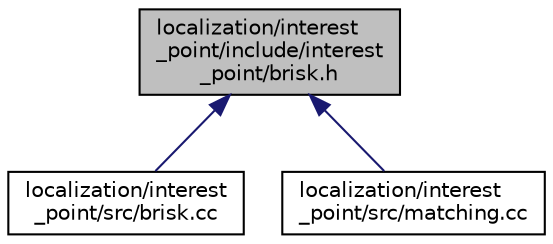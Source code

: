 digraph "localization/interest_point/include/interest_point/brisk.h"
{
 // LATEX_PDF_SIZE
  edge [fontname="Helvetica",fontsize="10",labelfontname="Helvetica",labelfontsize="10"];
  node [fontname="Helvetica",fontsize="10",shape=record];
  Node1 [label="localization/interest\l_point/include/interest\l_point/brisk.h",height=0.2,width=0.4,color="black", fillcolor="grey75", style="filled", fontcolor="black",tooltip=" "];
  Node1 -> Node2 [dir="back",color="midnightblue",fontsize="10",style="solid",fontname="Helvetica"];
  Node2 [label="localization/interest\l_point/src/brisk.cc",height=0.2,width=0.4,color="black", fillcolor="white", style="filled",URL="$brisk_8cc.html",tooltip=" "];
  Node1 -> Node3 [dir="back",color="midnightblue",fontsize="10",style="solid",fontname="Helvetica"];
  Node3 [label="localization/interest\l_point/src/matching.cc",height=0.2,width=0.4,color="black", fillcolor="white", style="filled",URL="$matching_8cc.html",tooltip=" "];
}
